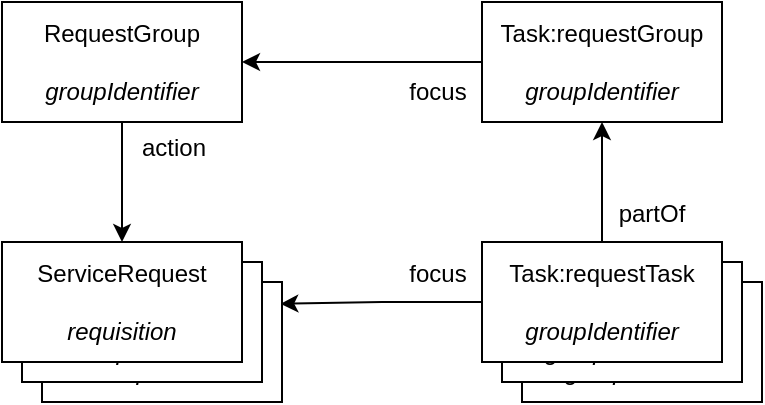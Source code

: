 <mxfile version="22.1.2" type="device">
  <diagram name="Page-1" id="gE4kiXeh7UuOyHTcPQmp">
    <mxGraphModel dx="1242" dy="778" grid="1" gridSize="10" guides="1" tooltips="1" connect="1" arrows="1" fold="1" page="1" pageScale="1" pageWidth="2000" pageHeight="2000" math="0" shadow="0">
      <root>
        <mxCell id="0" />
        <mxCell id="1" parent="0" />
        <mxCell id="Fx7PZbtAprNgHvCBvP7j-5" style="edgeStyle=orthogonalEdgeStyle;rounded=0;orthogonalLoop=1;jettySize=auto;html=1;entryX=0.993;entryY=0.182;entryDx=0;entryDy=0;entryPerimeter=0;" parent="1" source="Fx7PZbtAprNgHvCBvP7j-2" target="3M1r3zNhXKizJC0vnfH8-4" edge="1">
          <mxGeometry relative="1" as="geometry" />
        </mxCell>
        <mxCell id="3M1r3zNhXKizJC0vnfH8-4" value="ServiceRequest&lt;br&gt;&lt;br&gt;&lt;i&gt;requisition&lt;/i&gt;" style="rounded=0;whiteSpace=wrap;html=1;" parent="1" vertex="1">
          <mxGeometry x="380" y="380" width="120" height="60" as="geometry" />
        </mxCell>
        <mxCell id="3M1r3zNhXKizJC0vnfH8-3" value="ServiceRequest&lt;br&gt;&lt;br&gt;&lt;i&gt;requisition&lt;/i&gt;" style="rounded=0;whiteSpace=wrap;html=1;" parent="1" vertex="1">
          <mxGeometry x="370" y="370" width="120" height="60" as="geometry" />
        </mxCell>
        <mxCell id="3M1r3zNhXKizJC0vnfH8-2" value="Task:requestTask&lt;br&gt;&lt;br&gt;&lt;i&gt;groupIdentifier&lt;/i&gt;" style="rounded=0;whiteSpace=wrap;html=1;" parent="1" vertex="1">
          <mxGeometry x="620" y="380" width="120" height="60" as="geometry" />
        </mxCell>
        <mxCell id="3M1r3zNhXKizJC0vnfH8-1" value="Task:requestTask&lt;br&gt;&lt;br&gt;&lt;i&gt;groupIdentifier&lt;/i&gt;" style="rounded=0;whiteSpace=wrap;html=1;" parent="1" vertex="1">
          <mxGeometry x="610" y="370" width="120" height="60" as="geometry" />
        </mxCell>
        <mxCell id="Fx7PZbtAprNgHvCBvP7j-1" value="ServiceRequest&lt;br&gt;&lt;br&gt;&lt;i&gt;requisition&lt;/i&gt;" style="rounded=0;whiteSpace=wrap;html=1;" parent="1" vertex="1">
          <mxGeometry x="360" y="360" width="120" height="60" as="geometry" />
        </mxCell>
        <mxCell id="Fx7PZbtAprNgHvCBvP7j-2" value="Task:requestTask&lt;br&gt;&lt;br&gt;&lt;i&gt;groupIdentifier&lt;/i&gt;" style="rounded=0;whiteSpace=wrap;html=1;" parent="1" vertex="1">
          <mxGeometry x="600" y="360" width="120" height="60" as="geometry" />
        </mxCell>
        <mxCell id="Fx7PZbtAprNgHvCBvP7j-3" value="Task:requestGroup&lt;br&gt;&lt;br&gt;&lt;i&gt;groupIdentifier&lt;/i&gt;" style="rounded=0;whiteSpace=wrap;html=1;" parent="1" vertex="1">
          <mxGeometry x="600" y="240" width="120" height="60" as="geometry" />
        </mxCell>
        <mxCell id="BJ6Q3StGLXeSKE2PdAIW-3" value="partOf" style="text;html=1;strokeColor=none;fillColor=none;align=center;verticalAlign=middle;whiteSpace=wrap;rounded=0;" parent="1" vertex="1">
          <mxGeometry x="655" y="331" width="60" height="30" as="geometry" />
        </mxCell>
        <mxCell id="BJ6Q3StGLXeSKE2PdAIW-4" value="focus" style="text;html=1;strokeColor=none;fillColor=none;align=center;verticalAlign=middle;whiteSpace=wrap;rounded=0;" parent="1" vertex="1">
          <mxGeometry x="548" y="361" width="60" height="30" as="geometry" />
        </mxCell>
        <mxCell id="vtqDXX-beQXJgCunNUGl-1" value="RequestGroup&lt;br&gt;&lt;br&gt;&lt;i&gt;groupIdentifier&lt;/i&gt;" style="rounded=0;whiteSpace=wrap;html=1;" parent="1" vertex="1">
          <mxGeometry x="360" y="240" width="120" height="60" as="geometry" />
        </mxCell>
        <mxCell id="vtqDXX-beQXJgCunNUGl-2" style="edgeStyle=orthogonalEdgeStyle;rounded=0;orthogonalLoop=1;jettySize=auto;html=1;entryX=0.5;entryY=1;entryDx=0;entryDy=0;endArrow=none;endFill=0;startArrow=classic;startFill=1;exitX=0.5;exitY=0;exitDx=0;exitDy=0;" parent="1" source="Fx7PZbtAprNgHvCBvP7j-1" target="vtqDXX-beQXJgCunNUGl-1" edge="1">
          <mxGeometry relative="1" as="geometry">
            <mxPoint x="670" y="530" as="sourcePoint" />
            <mxPoint x="670" y="430" as="targetPoint" />
          </mxGeometry>
        </mxCell>
        <mxCell id="Fx7PZbtAprNgHvCBvP7j-4" style="edgeStyle=orthogonalEdgeStyle;rounded=0;orthogonalLoop=1;jettySize=auto;html=1;entryX=0.5;entryY=0;entryDx=0;entryDy=0;endArrow=none;endFill=0;startArrow=classic;startFill=1;" parent="1" source="Fx7PZbtAprNgHvCBvP7j-3" target="Fx7PZbtAprNgHvCBvP7j-2" edge="1">
          <mxGeometry relative="1" as="geometry" />
        </mxCell>
        <mxCell id="vtqDXX-beQXJgCunNUGl-3" value="action" style="text;html=1;strokeColor=none;fillColor=none;align=center;verticalAlign=middle;whiteSpace=wrap;rounded=0;" parent="1" vertex="1">
          <mxGeometry x="416" y="298" width="60" height="30" as="geometry" />
        </mxCell>
        <mxCell id="vtqDXX-beQXJgCunNUGl-4" style="edgeStyle=orthogonalEdgeStyle;rounded=0;orthogonalLoop=1;jettySize=auto;html=1;entryX=1;entryY=0.5;entryDx=0;entryDy=0;exitX=0;exitY=0.5;exitDx=0;exitDy=0;" parent="1" source="Fx7PZbtAprNgHvCBvP7j-3" target="vtqDXX-beQXJgCunNUGl-1" edge="1">
          <mxGeometry relative="1" as="geometry">
            <mxPoint x="610" y="400" as="sourcePoint" />
            <mxPoint x="509" y="401" as="targetPoint" />
          </mxGeometry>
        </mxCell>
        <mxCell id="vtqDXX-beQXJgCunNUGl-5" value="focus" style="text;html=1;strokeColor=none;fillColor=none;align=center;verticalAlign=middle;whiteSpace=wrap;rounded=0;" parent="1" vertex="1">
          <mxGeometry x="548" y="270" width="60" height="30" as="geometry" />
        </mxCell>
      </root>
    </mxGraphModel>
  </diagram>
</mxfile>
